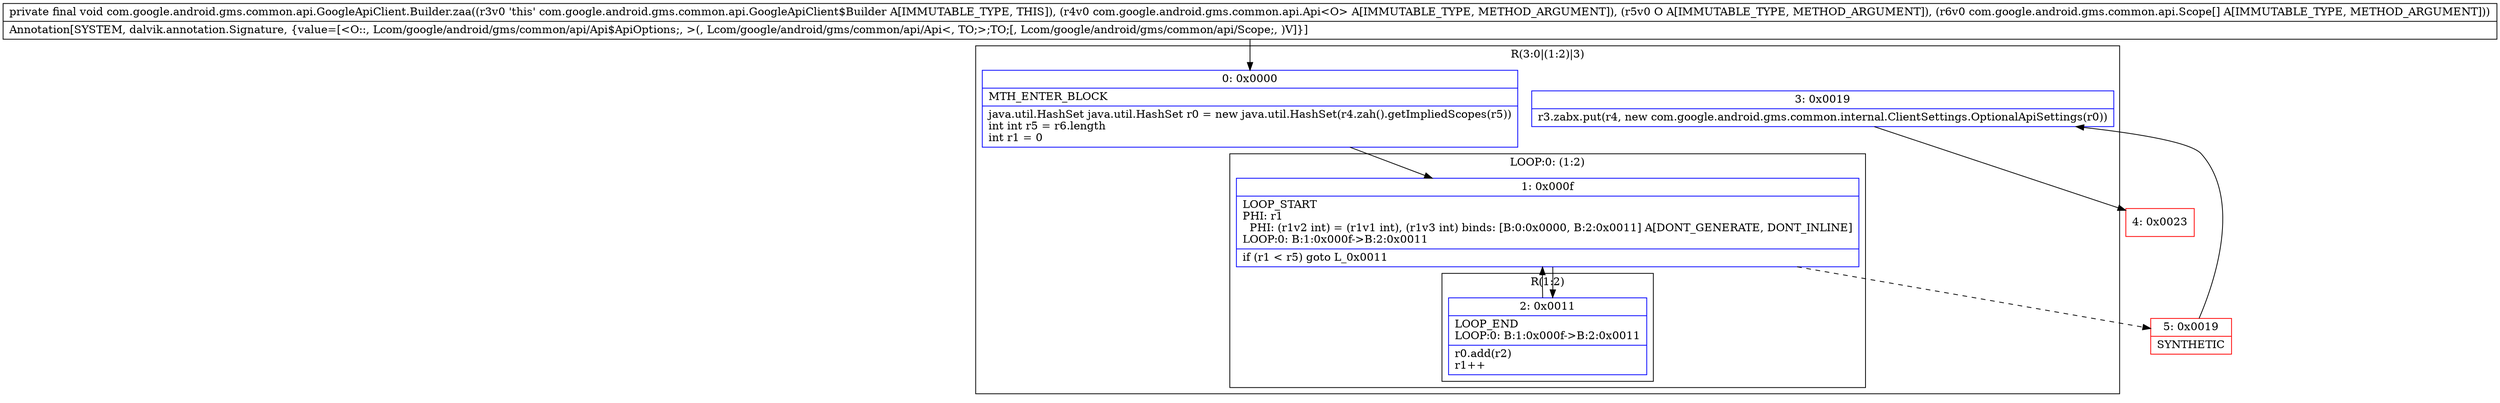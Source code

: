 digraph "CFG forcom.google.android.gms.common.api.GoogleApiClient.Builder.zaa(Lcom\/google\/android\/gms\/common\/api\/Api;Lcom\/google\/android\/gms\/common\/api\/Api$ApiOptions;[Lcom\/google\/android\/gms\/common\/api\/Scope;)V" {
subgraph cluster_Region_1236271292 {
label = "R(3:0|(1:2)|3)";
node [shape=record,color=blue];
Node_0 [shape=record,label="{0\:\ 0x0000|MTH_ENTER_BLOCK\l|java.util.HashSet java.util.HashSet r0 = new java.util.HashSet(r4.zah().getImpliedScopes(r5))\lint int r5 = r6.length\lint r1 = 0\l}"];
subgraph cluster_LoopRegion_543481726 {
label = "LOOP:0: (1:2)";
node [shape=record,color=blue];
Node_1 [shape=record,label="{1\:\ 0x000f|LOOP_START\lPHI: r1 \l  PHI: (r1v2 int) = (r1v1 int), (r1v3 int) binds: [B:0:0x0000, B:2:0x0011] A[DONT_GENERATE, DONT_INLINE]\lLOOP:0: B:1:0x000f\-\>B:2:0x0011\l|if (r1 \< r5) goto L_0x0011\l}"];
subgraph cluster_Region_1581202964 {
label = "R(1:2)";
node [shape=record,color=blue];
Node_2 [shape=record,label="{2\:\ 0x0011|LOOP_END\lLOOP:0: B:1:0x000f\-\>B:2:0x0011\l|r0.add(r2)\lr1++\l}"];
}
}
Node_3 [shape=record,label="{3\:\ 0x0019|r3.zabx.put(r4, new com.google.android.gms.common.internal.ClientSettings.OptionalApiSettings(r0))\l}"];
}
Node_4 [shape=record,color=red,label="{4\:\ 0x0023}"];
Node_5 [shape=record,color=red,label="{5\:\ 0x0019|SYNTHETIC\l}"];
MethodNode[shape=record,label="{private final void com.google.android.gms.common.api.GoogleApiClient.Builder.zaa((r3v0 'this' com.google.android.gms.common.api.GoogleApiClient$Builder A[IMMUTABLE_TYPE, THIS]), (r4v0 com.google.android.gms.common.api.Api\<O\> A[IMMUTABLE_TYPE, METHOD_ARGUMENT]), (r5v0 O A[IMMUTABLE_TYPE, METHOD_ARGUMENT]), (r6v0 com.google.android.gms.common.api.Scope[] A[IMMUTABLE_TYPE, METHOD_ARGUMENT]))  | Annotation[SYSTEM, dalvik.annotation.Signature, \{value=[\<O::, Lcom\/google\/android\/gms\/common\/api\/Api$ApiOptions;, \>(, Lcom\/google\/android\/gms\/common\/api\/Api\<, TO;\>;TO;[, Lcom\/google\/android\/gms\/common\/api\/Scope;, )V]\}]\l}"];
MethodNode -> Node_0;
Node_0 -> Node_1;
Node_1 -> Node_2;
Node_1 -> Node_5[style=dashed];
Node_2 -> Node_1;
Node_3 -> Node_4;
Node_5 -> Node_3;
}

